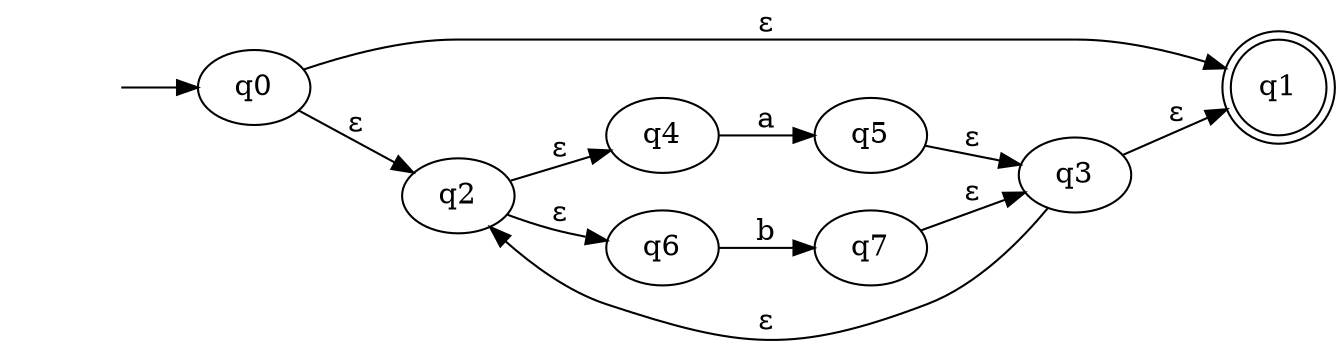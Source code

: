 digraph id
{
	rankdir =  LR; node_start [label = "", shape = none]; 
	node_start ->  q0; 
	q1 [label =q1, shape = doublecircle]; 
	q0 -> q1 ["label"="ε"]; 
	q0 -> q2 ["label"="ε"]; 
	q3 -> q1 ["label"="ε"]; 
	q3 -> q2 ["label"="ε"]; 
	q2 -> q4 ["label"="ε"]; 
	q5 -> q3 ["label"="ε"]; 
	q4 -> q5 ["label"="a"]; 
	q2 -> q6 ["label"="ε"]; 
	q7 -> q3 ["label"="ε"]; 
	q6 -> q7 ["label"="b"]; 
}